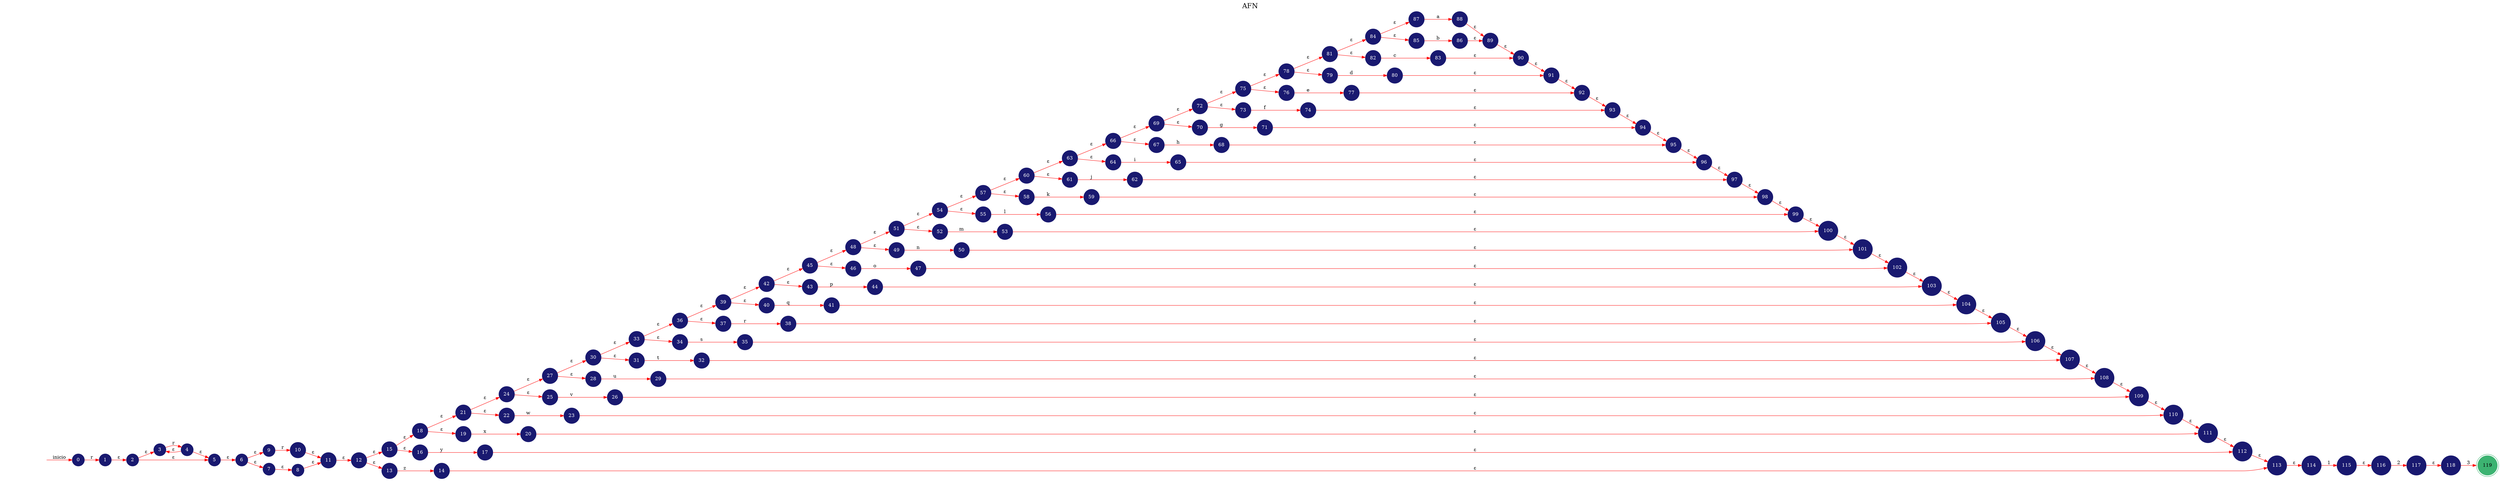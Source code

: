 digraph automata_finito {
	rankdir=LR;
	graph [label="AFN", labelloc=t, fontsize=20]; 
	node [shape=doublecircle, style = filled,color = mediumseagreen]; 119;
	node [shape=circle];
	node [color=midnightblue,fontcolor=white];
	edge [color=red];
	secret_node [style=invis];
	secret_node -> 0 [label="inicio"];
	0 -> 1 [label="r"];
	1 -> 2 [label="ε"];
	2 -> 3 [label="ε"];
	2 -> 5 [label="ε"];
	3 -> 4 [label="r"];
	4 -> 3 [label="ε"];
	4 -> 5 [label="ε"];
	5 -> 6 [label="ε"];
	6 -> 9 [label="ε"];
	6 -> 7 [label="ε"];
	7 -> 8 [label="ε"];
	8 -> 11 [label="ε"];
	9 -> 10 [label="r"];
	10 -> 11 [label="ε"];
	11 -> 12 [label="ε"];
	12 -> 15 [label="ε"];
	12 -> 13 [label="ε"];
	13 -> 14 [label="z"];
	14 -> 113 [label="ε"];
	15 -> 18 [label="ε"];
	15 -> 16 [label="ε"];
	16 -> 17 [label="y"];
	17 -> 112 [label="ε"];
	18 -> 21 [label="ε"];
	18 -> 19 [label="ε"];
	19 -> 20 [label="x"];
	20 -> 111 [label="ε"];
	21 -> 24 [label="ε"];
	21 -> 22 [label="ε"];
	22 -> 23 [label="w"];
	23 -> 110 [label="ε"];
	24 -> 27 [label="ε"];
	24 -> 25 [label="ε"];
	25 -> 26 [label="v"];
	26 -> 109 [label="ε"];
	27 -> 30 [label="ε"];
	27 -> 28 [label="ε"];
	28 -> 29 [label="u"];
	29 -> 108 [label="ε"];
	30 -> 33 [label="ε"];
	30 -> 31 [label="ε"];
	31 -> 32 [label="t"];
	32 -> 107 [label="ε"];
	33 -> 36 [label="ε"];
	33 -> 34 [label="ε"];
	34 -> 35 [label="s"];
	35 -> 106 [label="ε"];
	36 -> 39 [label="ε"];
	36 -> 37 [label="ε"];
	37 -> 38 [label="r"];
	38 -> 105 [label="ε"];
	39 -> 42 [label="ε"];
	39 -> 40 [label="ε"];
	40 -> 41 [label="q"];
	41 -> 104 [label="ε"];
	42 -> 45 [label="ε"];
	42 -> 43 [label="ε"];
	43 -> 44 [label="p"];
	44 -> 103 [label="ε"];
	45 -> 48 [label="ε"];
	45 -> 46 [label="ε"];
	46 -> 47 [label="o"];
	47 -> 102 [label="ε"];
	48 -> 51 [label="ε"];
	48 -> 49 [label="ε"];
	49 -> 50 [label="n"];
	50 -> 101 [label="ε"];
	51 -> 54 [label="ε"];
	51 -> 52 [label="ε"];
	52 -> 53 [label="m"];
	53 -> 100 [label="ε"];
	54 -> 57 [label="ε"];
	54 -> 55 [label="ε"];
	55 -> 56 [label="l"];
	56 -> 99 [label="ε"];
	57 -> 60 [label="ε"];
	57 -> 58 [label="ε"];
	58 -> 59 [label="k"];
	59 -> 98 [label="ε"];
	60 -> 63 [label="ε"];
	60 -> 61 [label="ε"];
	61 -> 62 [label="j"];
	62 -> 97 [label="ε"];
	63 -> 66 [label="ε"];
	63 -> 64 [label="ε"];
	64 -> 65 [label="i"];
	65 -> 96 [label="ε"];
	66 -> 69 [label="ε"];
	66 -> 67 [label="ε"];
	67 -> 68 [label="h"];
	68 -> 95 [label="ε"];
	69 -> 72 [label="ε"];
	69 -> 70 [label="ε"];
	70 -> 71 [label="g"];
	71 -> 94 [label="ε"];
	72 -> 75 [label="ε"];
	72 -> 73 [label="ε"];
	73 -> 74 [label="f"];
	74 -> 93 [label="ε"];
	75 -> 78 [label="ε"];
	75 -> 76 [label="ε"];
	76 -> 77 [label="e"];
	77 -> 92 [label="ε"];
	78 -> 81 [label="ε"];
	78 -> 79 [label="ε"];
	79 -> 80 [label="d"];
	80 -> 91 [label="ε"];
	81 -> 84 [label="ε"];
	81 -> 82 [label="ε"];
	82 -> 83 [label="c"];
	83 -> 90 [label="ε"];
	84 -> 87 [label="ε"];
	84 -> 85 [label="ε"];
	85 -> 86 [label="b"];
	86 -> 89 [label="ε"];
	87 -> 88 [label="a"];
	88 -> 89 [label="ε"];
	89 -> 90 [label="ε"];
	90 -> 91 [label="ε"];
	91 -> 92 [label="ε"];
	92 -> 93 [label="ε"];
	93 -> 94 [label="ε"];
	94 -> 95 [label="ε"];
	95 -> 96 [label="ε"];
	96 -> 97 [label="ε"];
	97 -> 98 [label="ε"];
	98 -> 99 [label="ε"];
	99 -> 100 [label="ε"];
	100 -> 101 [label="ε"];
	101 -> 102 [label="ε"];
	102 -> 103 [label="ε"];
	103 -> 104 [label="ε"];
	104 -> 105 [label="ε"];
	105 -> 106 [label="ε"];
	106 -> 107 [label="ε"];
	107 -> 108 [label="ε"];
	108 -> 109 [label="ε"];
	109 -> 110 [label="ε"];
	110 -> 111 [label="ε"];
	111 -> 112 [label="ε"];
	112 -> 113 [label="ε"];
	113 -> 114 [label="ε"];
	114 -> 115 [label="1"];
	115 -> 116 [label="ε"];
	116 -> 117 [label="2"];
	117 -> 118 [label="ε"];
	118 -> 119 [label="3"];
}